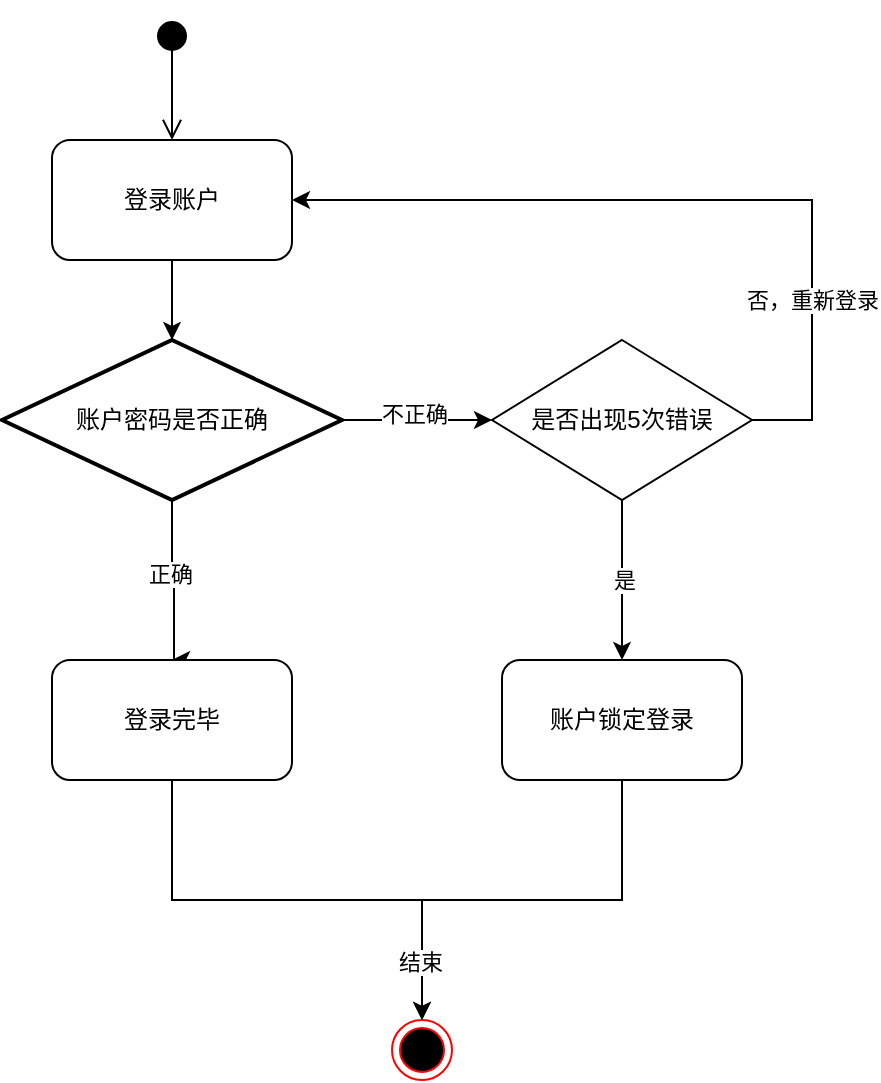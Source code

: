 <mxfile version="27.0.5">
  <diagram name="第 1 页" id="KZ4WgYnThCcQkKZYtW-M">
    <mxGraphModel dx="1426" dy="743" grid="1" gridSize="10" guides="1" tooltips="1" connect="1" arrows="1" fold="1" page="1" pageScale="1" pageWidth="827" pageHeight="1169" math="0" shadow="0">
      <root>
        <mxCell id="0" />
        <mxCell id="1" parent="0" />
        <mxCell id="-2S6IYgZK91o98YEmT3c-9" value="" style="html=1;verticalAlign=bottom;startArrow=circle;startFill=1;endArrow=open;startSize=6;endSize=8;curved=0;rounded=0;" edge="1" parent="1">
          <mxGeometry width="80" relative="1" as="geometry">
            <mxPoint x="120" y="120" as="sourcePoint" />
            <mxPoint x="120" y="180" as="targetPoint" />
          </mxGeometry>
        </mxCell>
        <mxCell id="-2S6IYgZK91o98YEmT3c-10" value="登录账户" style="rounded=1;whiteSpace=wrap;html=1;" vertex="1" parent="1">
          <mxGeometry x="60" y="180" width="120" height="60" as="geometry" />
        </mxCell>
        <mxCell id="-2S6IYgZK91o98YEmT3c-13" style="edgeStyle=orthogonalEdgeStyle;rounded=0;orthogonalLoop=1;jettySize=auto;html=1;" edge="1" parent="1" source="-2S6IYgZK91o98YEmT3c-11">
          <mxGeometry relative="1" as="geometry">
            <mxPoint x="120" y="440" as="targetPoint" />
            <Array as="points">
              <mxPoint x="120" y="400" />
              <mxPoint x="121" y="400" />
            </Array>
          </mxGeometry>
        </mxCell>
        <mxCell id="-2S6IYgZK91o98YEmT3c-14" value="正确" style="edgeLabel;html=1;align=center;verticalAlign=middle;resizable=0;points=[];" vertex="1" connectable="0" parent="-2S6IYgZK91o98YEmT3c-13">
          <mxGeometry x="-0.111" y="-1" relative="1" as="geometry">
            <mxPoint as="offset" />
          </mxGeometry>
        </mxCell>
        <mxCell id="-2S6IYgZK91o98YEmT3c-16" style="edgeStyle=orthogonalEdgeStyle;rounded=0;orthogonalLoop=1;jettySize=auto;html=1;exitX=1;exitY=0.5;exitDx=0;exitDy=0;entryX=1;entryY=0.5;entryDx=0;entryDy=0;" edge="1" parent="1" source="-2S6IYgZK91o98YEmT3c-19" target="-2S6IYgZK91o98YEmT3c-10">
          <mxGeometry relative="1" as="geometry">
            <mxPoint x="240" y="400" as="targetPoint" />
            <Array as="points">
              <mxPoint x="440" y="320" />
              <mxPoint x="440" y="210" />
            </Array>
          </mxGeometry>
        </mxCell>
        <mxCell id="-2S6IYgZK91o98YEmT3c-17" value="否，重新登录" style="edgeLabel;html=1;align=center;verticalAlign=middle;resizable=0;points=[];" vertex="1" connectable="0" parent="-2S6IYgZK91o98YEmT3c-16">
          <mxGeometry x="0.169" y="-3" relative="1" as="geometry">
            <mxPoint x="94" y="53" as="offset" />
          </mxGeometry>
        </mxCell>
        <mxCell id="-2S6IYgZK91o98YEmT3c-20" style="edgeStyle=orthogonalEdgeStyle;rounded=0;orthogonalLoop=1;jettySize=auto;html=1;exitX=1;exitY=0.5;exitDx=0;exitDy=0;exitPerimeter=0;entryX=0;entryY=0.5;entryDx=0;entryDy=0;" edge="1" parent="1" source="-2S6IYgZK91o98YEmT3c-11" target="-2S6IYgZK91o98YEmT3c-19">
          <mxGeometry relative="1" as="geometry" />
        </mxCell>
        <mxCell id="-2S6IYgZK91o98YEmT3c-21" value="不正确" style="edgeLabel;html=1;align=center;verticalAlign=middle;resizable=0;points=[];" vertex="1" connectable="0" parent="-2S6IYgZK91o98YEmT3c-20">
          <mxGeometry x="0.156" y="3" relative="1" as="geometry">
            <mxPoint x="-8" as="offset" />
          </mxGeometry>
        </mxCell>
        <mxCell id="-2S6IYgZK91o98YEmT3c-11" value="账户密码是否正确" style="strokeWidth=2;html=1;shape=mxgraph.flowchart.decision;whiteSpace=wrap;" vertex="1" parent="1">
          <mxGeometry x="35" y="280" width="170" height="80" as="geometry" />
        </mxCell>
        <mxCell id="-2S6IYgZK91o98YEmT3c-12" style="edgeStyle=orthogonalEdgeStyle;rounded=0;orthogonalLoop=1;jettySize=auto;html=1;entryX=0.5;entryY=0;entryDx=0;entryDy=0;entryPerimeter=0;" edge="1" parent="1" source="-2S6IYgZK91o98YEmT3c-10" target="-2S6IYgZK91o98YEmT3c-11">
          <mxGeometry relative="1" as="geometry" />
        </mxCell>
        <mxCell id="-2S6IYgZK91o98YEmT3c-28" style="edgeStyle=orthogonalEdgeStyle;rounded=0;orthogonalLoop=1;jettySize=auto;html=1;entryX=0.5;entryY=0;entryDx=0;entryDy=0;exitX=0.5;exitY=1;exitDx=0;exitDy=0;" edge="1" parent="1" source="-2S6IYgZK91o98YEmT3c-15" target="-2S6IYgZK91o98YEmT3c-25">
          <mxGeometry relative="1" as="geometry">
            <mxPoint x="180" y="521" as="sourcePoint" />
            <mxPoint x="245" y="620" as="targetPoint" />
          </mxGeometry>
        </mxCell>
        <mxCell id="-2S6IYgZK91o98YEmT3c-15" value="登录完毕" style="rounded=1;whiteSpace=wrap;html=1;" vertex="1" parent="1">
          <mxGeometry x="60" y="440" width="120" height="60" as="geometry" />
        </mxCell>
        <mxCell id="-2S6IYgZK91o98YEmT3c-23" value="是" style="edgeStyle=orthogonalEdgeStyle;rounded=0;orthogonalLoop=1;jettySize=auto;html=1;exitX=0.5;exitY=1;exitDx=0;exitDy=0;" edge="1" parent="1" source="-2S6IYgZK91o98YEmT3c-19">
          <mxGeometry relative="1" as="geometry">
            <mxPoint x="345" y="440" as="targetPoint" />
          </mxGeometry>
        </mxCell>
        <mxCell id="-2S6IYgZK91o98YEmT3c-19" value="是否出现5次错误" style="rhombus;whiteSpace=wrap;html=1;" vertex="1" parent="1">
          <mxGeometry x="280" y="280" width="130" height="80" as="geometry" />
        </mxCell>
        <mxCell id="-2S6IYgZK91o98YEmT3c-24" value="账户锁定登录" style="rounded=1;whiteSpace=wrap;html=1;" vertex="1" parent="1">
          <mxGeometry x="285" y="440" width="120" height="60" as="geometry" />
        </mxCell>
        <mxCell id="-2S6IYgZK91o98YEmT3c-31" value="" style="edgeStyle=orthogonalEdgeStyle;rounded=0;orthogonalLoop=1;jettySize=auto;html=1;entryX=0.5;entryY=0;entryDx=0;entryDy=0;exitX=0.5;exitY=1;exitDx=0;exitDy=0;" edge="1" parent="1" source="-2S6IYgZK91o98YEmT3c-24" target="-2S6IYgZK91o98YEmT3c-25">
          <mxGeometry relative="1" as="geometry">
            <mxPoint x="345" y="500" as="sourcePoint" />
            <mxPoint x="245" y="620" as="targetPoint" />
          </mxGeometry>
        </mxCell>
        <mxCell id="-2S6IYgZK91o98YEmT3c-33" value="结束" style="edgeLabel;html=1;align=center;verticalAlign=middle;resizable=0;points=[];" vertex="1" connectable="0" parent="-2S6IYgZK91o98YEmT3c-31">
          <mxGeometry x="0.736" y="-1" relative="1" as="geometry">
            <mxPoint as="offset" />
          </mxGeometry>
        </mxCell>
        <mxCell id="-2S6IYgZK91o98YEmT3c-25" value="" style="ellipse;html=1;shape=endState;fillColor=#000000;strokeColor=#ff0000;" vertex="1" parent="1">
          <mxGeometry x="230" y="620" width="30" height="30" as="geometry" />
        </mxCell>
      </root>
    </mxGraphModel>
  </diagram>
</mxfile>
